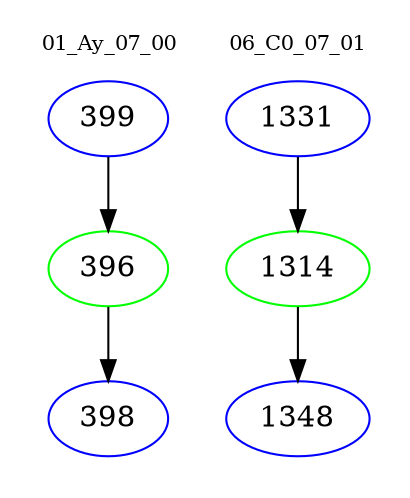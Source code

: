 digraph{
subgraph cluster_0 {
color = white
label = "01_Ay_07_00";
fontsize=10;
T0_399 [label="399", color="blue"]
T0_399 -> T0_396 [color="black"]
T0_396 [label="396", color="green"]
T0_396 -> T0_398 [color="black"]
T0_398 [label="398", color="blue"]
}
subgraph cluster_1 {
color = white
label = "06_C0_07_01";
fontsize=10;
T1_1331 [label="1331", color="blue"]
T1_1331 -> T1_1314 [color="black"]
T1_1314 [label="1314", color="green"]
T1_1314 -> T1_1348 [color="black"]
T1_1348 [label="1348", color="blue"]
}
}
